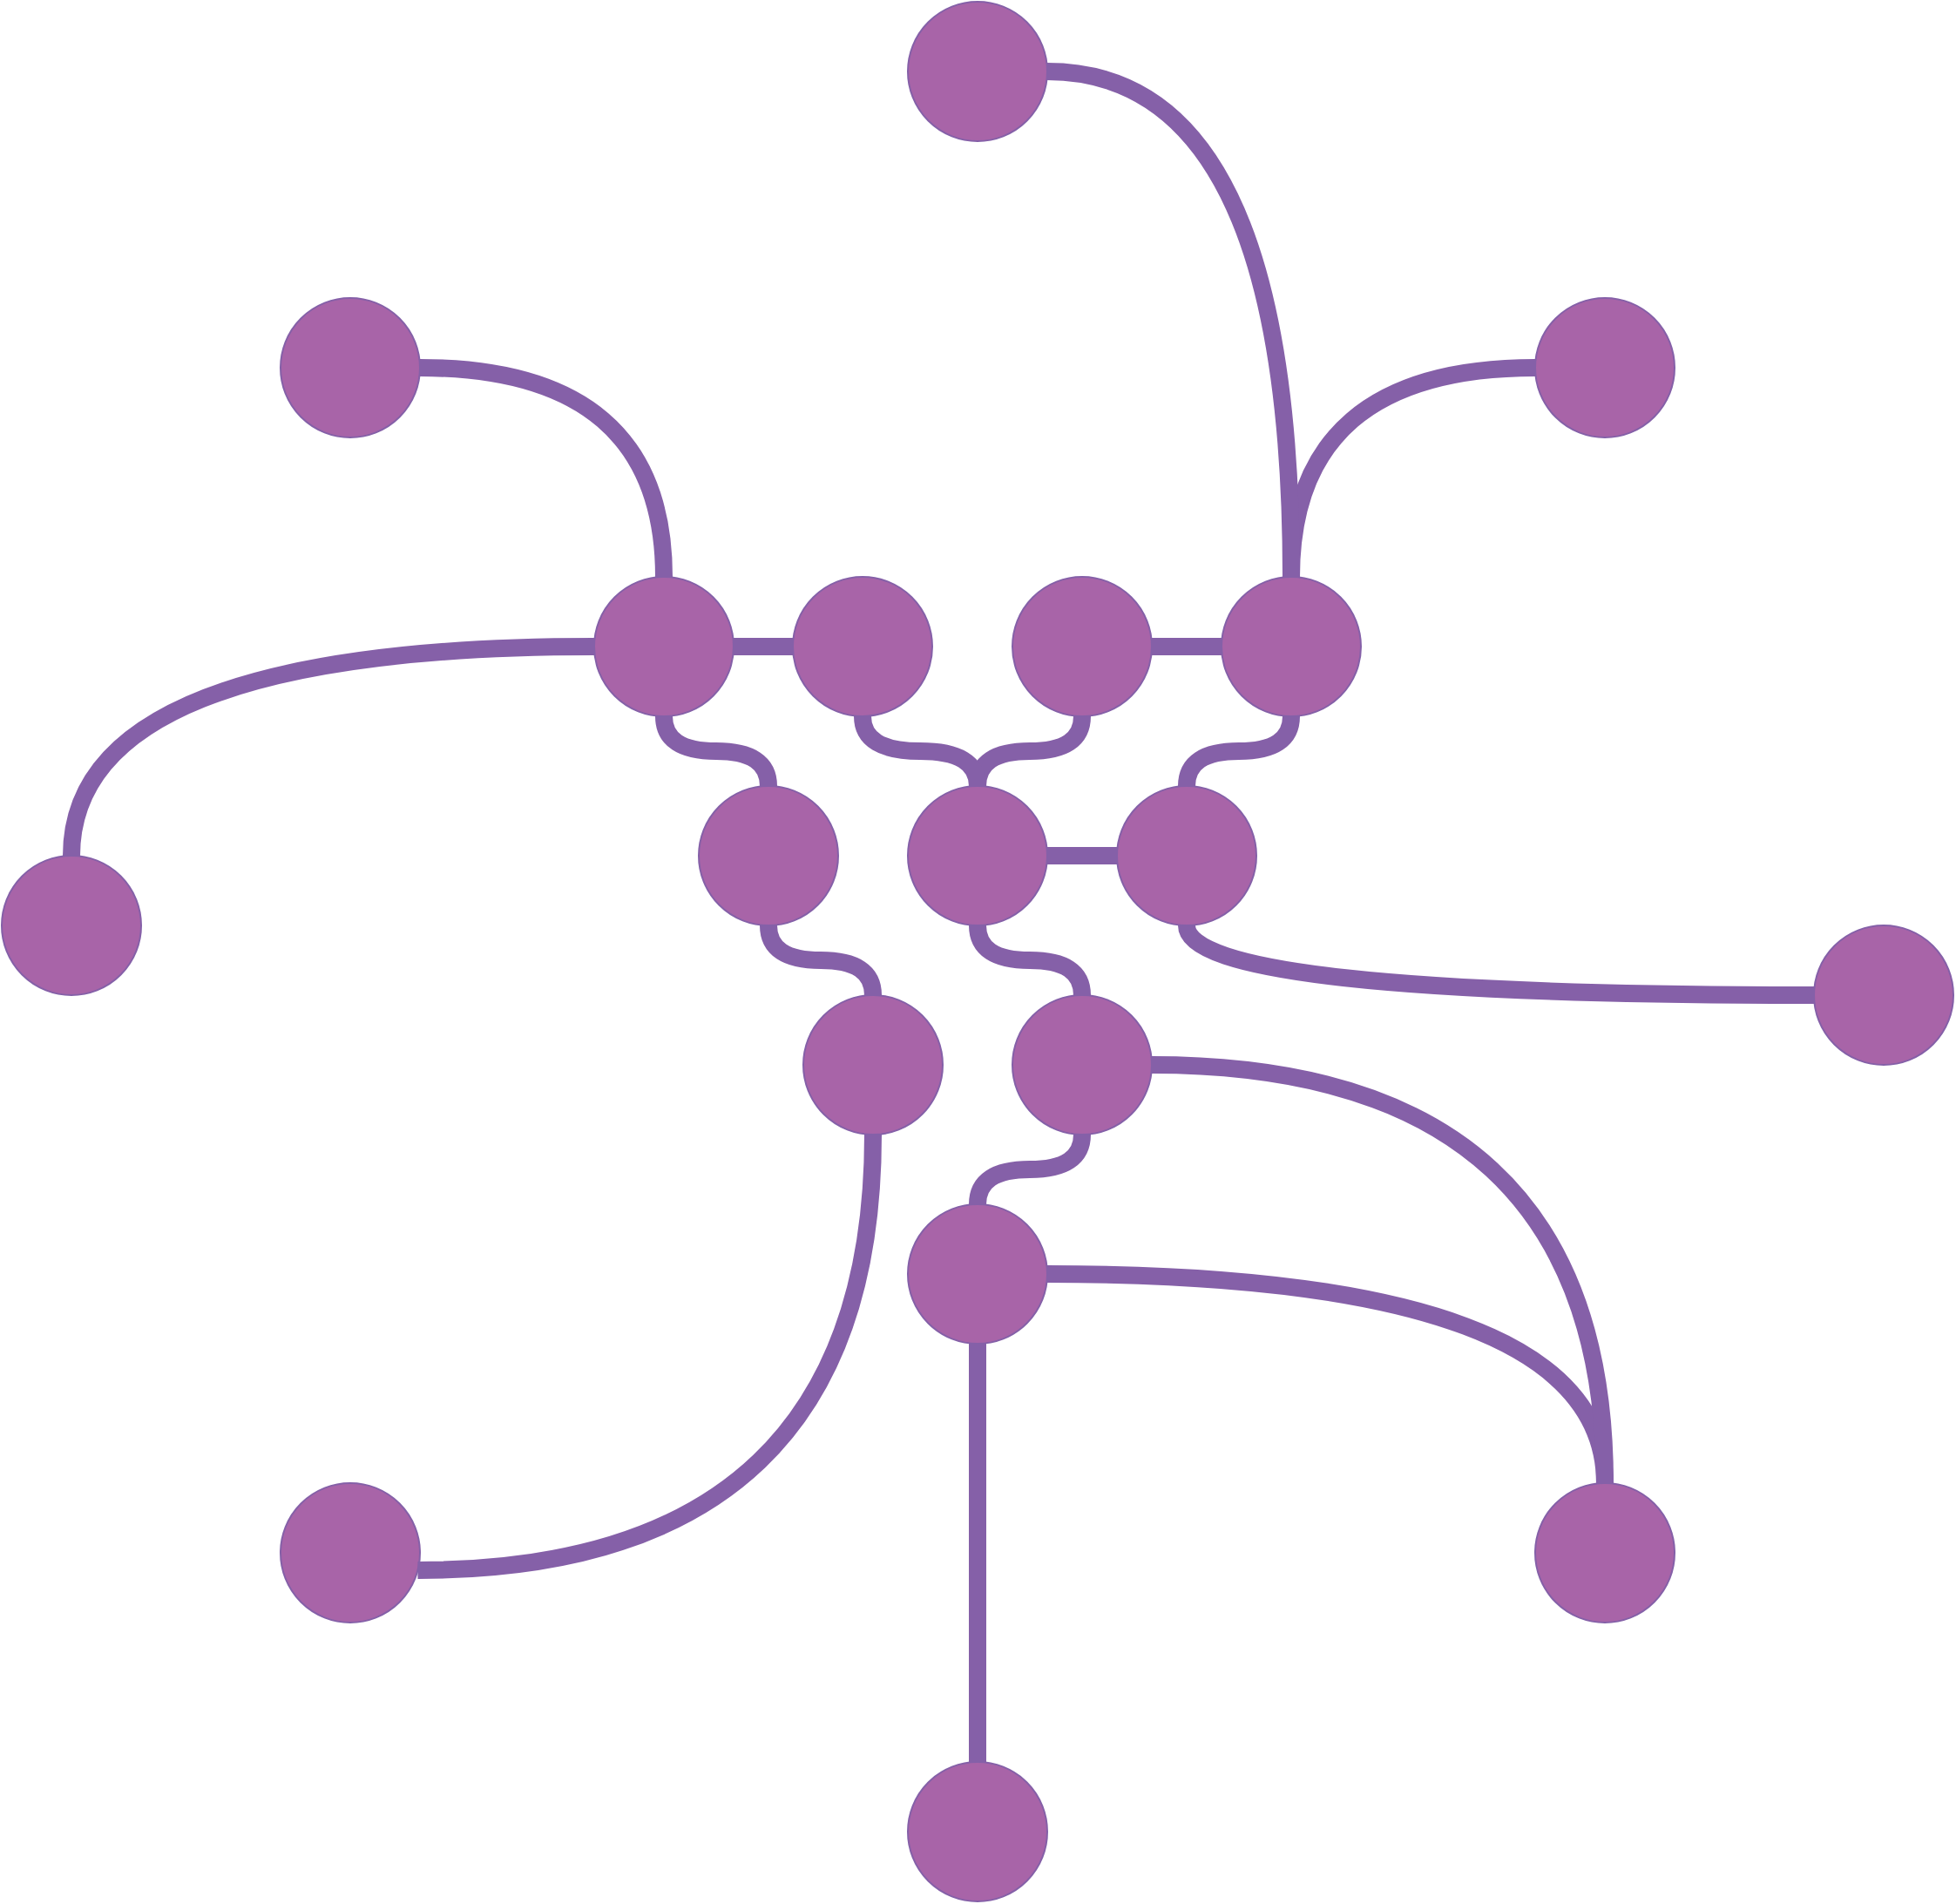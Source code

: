 <mxfile version="19.0.3" type="device"><diagram id="unynzoHRrsK03XkalqmR" name="Pagina-1"><mxGraphModel dx="2302" dy="1189" grid="1" gridSize="10" guides="1" tooltips="1" connect="1" arrows="1" fold="1" page="1" pageScale="1" pageWidth="827" pageHeight="1169" math="0" shadow="0"><root><mxCell id="0"/><mxCell id="1" parent="0"/><mxCell id="Qns6tQ9k8Q2PUxztvWBX-6" value="" style="ellipse;whiteSpace=wrap;html=1;fillColor=#a864a8;strokeColor=#8560a8;" parent="1" vertex="1"><mxGeometry x="220" y="400" width="80" height="80" as="geometry"/></mxCell><mxCell id="Qns6tQ9k8Q2PUxztvWBX-7" value="" style="ellipse;whiteSpace=wrap;html=1;fillColor=#a864a8;strokeColor=#8560a8;" parent="1" vertex="1"><mxGeometry x="334" y="400" width="80" height="80" as="geometry"/></mxCell><mxCell id="Qns6tQ9k8Q2PUxztvWBX-8" value="" style="ellipse;whiteSpace=wrap;html=1;fillColor=#a864a8;strokeColor=#8560a8;" parent="1" vertex="1"><mxGeometry x="460" y="400" width="80" height="80" as="geometry"/></mxCell><mxCell id="Qns6tQ9k8Q2PUxztvWBX-9" value="" style="ellipse;whiteSpace=wrap;html=1;fillColor=#a864a8;strokeColor=#8560a8;" parent="1" vertex="1"><mxGeometry x="580" y="400" width="80" height="80" as="geometry"/></mxCell><mxCell id="Qns6tQ9k8Q2PUxztvWBX-10" value="" style="ellipse;whiteSpace=wrap;html=1;fillColor=#a864a8;strokeColor=#8560a8;" parent="1" vertex="1"><mxGeometry x="280" y="520" width="80" height="80" as="geometry"/></mxCell><mxCell id="Qns6tQ9k8Q2PUxztvWBX-11" value="" style="ellipse;whiteSpace=wrap;html=1;fillColor=#a864a8;strokeColor=#8560a8;" parent="1" vertex="1"><mxGeometry x="400" y="520" width="80" height="80" as="geometry"/></mxCell><mxCell id="Qns6tQ9k8Q2PUxztvWBX-12" value="" style="ellipse;whiteSpace=wrap;html=1;fillColor=#a864a8;strokeColor=#8560a8;" parent="1" vertex="1"><mxGeometry x="520" y="520" width="80" height="80" as="geometry"/></mxCell><mxCell id="Qns6tQ9k8Q2PUxztvWBX-13" value="" style="ellipse;whiteSpace=wrap;html=1;fillColor=#a864a8;strokeColor=#8560a8;" parent="1" vertex="1"><mxGeometry x="340" y="640" width="80" height="80" as="geometry"/></mxCell><mxCell id="Qns6tQ9k8Q2PUxztvWBX-14" value="" style="ellipse;whiteSpace=wrap;html=1;fillColor=#a864a8;strokeColor=#8560a8;" parent="1" vertex="1"><mxGeometry x="460" y="640" width="80" height="80" as="geometry"/></mxCell><mxCell id="Qns6tQ9k8Q2PUxztvWBX-15" value="" style="ellipse;whiteSpace=wrap;html=1;fillColor=#a864a8;strokeColor=#8560a8;" parent="1" vertex="1"><mxGeometry x="400" y="760" width="80" height="80" as="geometry"/></mxCell><mxCell id="Qns6tQ9k8Q2PUxztvWBX-27" value="" style="endArrow=none;html=1;rounded=0;curved=1;edgeStyle=orthogonalEdgeStyle;strokeWidth=10;fillColor=#d5e8d4;strokeColor=#8560a8;" parent="1" source="Qns6tQ9k8Q2PUxztvWBX-9" target="Qns6tQ9k8Q2PUxztvWBX-12" edge="1"><mxGeometry width="50" height="50" relative="1" as="geometry"><mxPoint x="690" y="370" as="sourcePoint"/><mxPoint x="630" y="410" as="targetPoint"/><Array as="points"/></mxGeometry></mxCell><mxCell id="Qns6tQ9k8Q2PUxztvWBX-28" value="" style="endArrow=none;html=1;rounded=0;curved=1;edgeStyle=orthogonalEdgeStyle;strokeWidth=10;fillColor=#d5e8d4;strokeColor=#8560a8;" parent="1" source="Qns6tQ9k8Q2PUxztvWBX-8" target="Qns6tQ9k8Q2PUxztvWBX-11" edge="1"><mxGeometry width="50" height="50" relative="1" as="geometry"><mxPoint x="630" y="490" as="sourcePoint"/><mxPoint x="570" y="530" as="targetPoint"/><Array as="points"/></mxGeometry></mxCell><mxCell id="Qns6tQ9k8Q2PUxztvWBX-29" value="" style="endArrow=none;html=1;rounded=0;curved=1;edgeStyle=orthogonalEdgeStyle;strokeWidth=10;fillColor=#d5e8d4;strokeColor=#8560a8;" parent="1" source="Qns6tQ9k8Q2PUxztvWBX-12" target="Qns6tQ9k8Q2PUxztvWBX-11" edge="1"><mxGeometry width="50" height="50" relative="1" as="geometry"><mxPoint x="510" y="490" as="sourcePoint"/><mxPoint x="450" y="530" as="targetPoint"/><Array as="points"/></mxGeometry></mxCell><mxCell id="Qns6tQ9k8Q2PUxztvWBX-30" value="" style="endArrow=none;html=1;rounded=0;curved=1;edgeStyle=orthogonalEdgeStyle;strokeWidth=10;fillColor=#d5e8d4;strokeColor=#8560a8;" parent="1" source="Qns6tQ9k8Q2PUxztvWBX-14" target="Qns6tQ9k8Q2PUxztvWBX-11" edge="1"><mxGeometry width="50" height="50" relative="1" as="geometry"><mxPoint x="530" y="570" as="sourcePoint"/><mxPoint x="490" y="570" as="targetPoint"/><Array as="points"/></mxGeometry></mxCell><mxCell id="Qns6tQ9k8Q2PUxztvWBX-31" value="" style="endArrow=none;html=1;rounded=0;curved=1;edgeStyle=orthogonalEdgeStyle;strokeWidth=10;fillColor=#d5e8d4;strokeColor=#8560a8;" parent="1" source="Qns6tQ9k8Q2PUxztvWBX-14" target="Qns6tQ9k8Q2PUxztvWBX-15" edge="1"><mxGeometry width="50" height="50" relative="1" as="geometry"><mxPoint x="510" y="650" as="sourcePoint"/><mxPoint x="450" y="610" as="targetPoint"/><Array as="points"/></mxGeometry></mxCell><mxCell id="Qns6tQ9k8Q2PUxztvWBX-32" value="" style="endArrow=none;html=1;rounded=0;curved=1;edgeStyle=orthogonalEdgeStyle;strokeWidth=10;fillColor=#d5e8d4;strokeColor=#8560a8;" parent="1" source="Qns6tQ9k8Q2PUxztvWBX-10" target="Qns6tQ9k8Q2PUxztvWBX-6" edge="1"><mxGeometry width="50" height="50" relative="1" as="geometry"><mxPoint x="510" y="730" as="sourcePoint"/><mxPoint x="450" y="770" as="targetPoint"/><Array as="points"/></mxGeometry></mxCell><mxCell id="Qns6tQ9k8Q2PUxztvWBX-35" value="" style="endArrow=none;html=1;rounded=0;curved=1;edgeStyle=orthogonalEdgeStyle;strokeWidth=10;fillColor=#d5e8d4;strokeColor=#8560a8;" parent="1" source="Qns6tQ9k8Q2PUxztvWBX-7" target="Qns6tQ9k8Q2PUxztvWBX-6" edge="1"><mxGeometry width="50" height="50" relative="1" as="geometry"><mxPoint x="330" y="530" as="sourcePoint"/><mxPoint x="270" y="490" as="targetPoint"/><Array as="points"/></mxGeometry></mxCell><mxCell id="Qns6tQ9k8Q2PUxztvWBX-42" value="" style="endArrow=none;html=1;rounded=0;curved=1;edgeStyle=orthogonalEdgeStyle;strokeWidth=10;fillColor=#d5e8d4;strokeColor=#8560a8;" parent="1" source="Qns6tQ9k8Q2PUxztvWBX-11" target="Qns6tQ9k8Q2PUxztvWBX-7" edge="1"><mxGeometry width="50" height="50" relative="1" as="geometry"><mxPoint x="330" y="530" as="sourcePoint"/><mxPoint x="270" y="490" as="targetPoint"/><Array as="points"/></mxGeometry></mxCell><mxCell id="Qns6tQ9k8Q2PUxztvWBX-43" value="" style="endArrow=none;html=1;rounded=0;curved=1;edgeStyle=orthogonalEdgeStyle;strokeWidth=10;fillColor=#d5e8d4;strokeColor=#8560a8;exitX=0.5;exitY=0;exitDx=0;exitDy=0;entryX=0.5;entryY=1;entryDx=0;entryDy=0;" parent="1" source="Qns6tQ9k8Q2PUxztvWBX-13" target="Qns6tQ9k8Q2PUxztvWBX-10" edge="1"><mxGeometry width="50" height="50" relative="1" as="geometry"><mxPoint x="330" y="530" as="sourcePoint"/><mxPoint x="270" y="490" as="targetPoint"/><Array as="points"/></mxGeometry></mxCell><mxCell id="Qns6tQ9k8Q2PUxztvWBX-45" value="" style="endArrow=none;html=1;rounded=0;curved=1;edgeStyle=orthogonalEdgeStyle;strokeWidth=10;fillColor=#d5e8d4;strokeColor=#8560a8;" parent="1" source="Qns6tQ9k8Q2PUxztvWBX-9" target="Qns6tQ9k8Q2PUxztvWBX-8" edge="1"><mxGeometry width="50" height="50" relative="1" as="geometry"><mxPoint x="344" y="450" as="sourcePoint"/><mxPoint x="310" y="450" as="targetPoint"/><Array as="points"/></mxGeometry></mxCell><mxCell id="jEN-S0RpNbEVIJrt9g0g-2" value="" style="ellipse;whiteSpace=wrap;html=1;fillColor=#a864a8;strokeColor=#8560a8;" vertex="1" parent="1"><mxGeometry x="400" y="70" width="80" height="80" as="geometry"/></mxCell><mxCell id="jEN-S0RpNbEVIJrt9g0g-3" value="" style="ellipse;whiteSpace=wrap;html=1;fillColor=#a864a8;strokeColor=#8560a8;" vertex="1" parent="1"><mxGeometry x="400" y="1080" width="80" height="80" as="geometry"/></mxCell><mxCell id="jEN-S0RpNbEVIJrt9g0g-4" value="" style="ellipse;whiteSpace=wrap;html=1;fillColor=#a864a8;strokeColor=#8560a8;" vertex="1" parent="1"><mxGeometry x="920" y="600" width="80" height="80" as="geometry"/></mxCell><mxCell id="jEN-S0RpNbEVIJrt9g0g-5" value="" style="ellipse;whiteSpace=wrap;html=1;fillColor=#a864a8;strokeColor=#8560a8;" vertex="1" parent="1"><mxGeometry x="-120" y="560" width="80" height="80" as="geometry"/></mxCell><mxCell id="jEN-S0RpNbEVIJrt9g0g-6" value="" style="ellipse;whiteSpace=wrap;html=1;fillColor=#a864a8;strokeColor=#8560a8;" vertex="1" parent="1"><mxGeometry x="40" y="920" width="80" height="80" as="geometry"/></mxCell><mxCell id="jEN-S0RpNbEVIJrt9g0g-7" value="" style="ellipse;whiteSpace=wrap;html=1;fillColor=#a864a8;strokeColor=#8560a8;" vertex="1" parent="1"><mxGeometry x="760" y="920" width="80" height="80" as="geometry"/></mxCell><mxCell id="jEN-S0RpNbEVIJrt9g0g-8" value="" style="ellipse;whiteSpace=wrap;html=1;fillColor=#a864a8;strokeColor=#8560a8;" vertex="1" parent="1"><mxGeometry x="760" y="240" width="80" height="80" as="geometry"/></mxCell><mxCell id="jEN-S0RpNbEVIJrt9g0g-9" value="" style="ellipse;whiteSpace=wrap;html=1;fillColor=#a864a8;strokeColor=#8560a8;" vertex="1" parent="1"><mxGeometry x="40" y="240" width="80" height="80" as="geometry"/></mxCell><mxCell id="jEN-S0RpNbEVIJrt9g0g-11" value="" style="endArrow=none;html=1;rounded=0;curved=1;edgeStyle=orthogonalEdgeStyle;strokeWidth=10;fillColor=#d5e8d4;strokeColor=#8560a8;" edge="1" parent="1" source="jEN-S0RpNbEVIJrt9g0g-7" target="Qns6tQ9k8Q2PUxztvWBX-15"><mxGeometry width="50" height="50" relative="1" as="geometry"><mxPoint x="510" y="730" as="sourcePoint"/><mxPoint x="450" y="770" as="targetPoint"/><Array as="points"><mxPoint x="800" y="800"/></Array></mxGeometry></mxCell><mxCell id="jEN-S0RpNbEVIJrt9g0g-12" value="" style="endArrow=none;html=1;rounded=0;curved=1;edgeStyle=orthogonalEdgeStyle;strokeWidth=10;fillColor=#d5e8d4;strokeColor=#8560a8;" edge="1" parent="1" source="jEN-S0RpNbEVIJrt9g0g-3" target="Qns6tQ9k8Q2PUxztvWBX-15"><mxGeometry width="50" height="50" relative="1" as="geometry"><mxPoint x="810" y="930" as="sourcePoint"/><mxPoint x="490" y="810.0" as="targetPoint"/><Array as="points"><mxPoint x="440" y="960"/><mxPoint x="440" y="960"/></Array></mxGeometry></mxCell><mxCell id="jEN-S0RpNbEVIJrt9g0g-13" value="" style="endArrow=none;html=1;rounded=0;curved=1;edgeStyle=orthogonalEdgeStyle;strokeWidth=10;fillColor=#d5e8d4;strokeColor=#8560a8;" edge="1" parent="1" source="jEN-S0RpNbEVIJrt9g0g-7" target="Qns6tQ9k8Q2PUxztvWBX-14"><mxGeometry width="50" height="50" relative="1" as="geometry"><mxPoint x="810" y="930" as="sourcePoint"/><mxPoint x="490" y="810.0" as="targetPoint"/><Array as="points"><mxPoint x="800" y="680"/></Array></mxGeometry></mxCell><mxCell id="jEN-S0RpNbEVIJrt9g0g-14" value="" style="endArrow=none;html=1;rounded=0;curved=1;edgeStyle=orthogonalEdgeStyle;strokeWidth=10;fillColor=#d5e8d4;strokeColor=#8560a8;" edge="1" parent="1" source="jEN-S0RpNbEVIJrt9g0g-4" target="Qns6tQ9k8Q2PUxztvWBX-12"><mxGeometry width="50" height="50" relative="1" as="geometry"><mxPoint x="820" y="940" as="sourcePoint"/><mxPoint x="550" y="690.0" as="targetPoint"/><Array as="points"><mxPoint x="560" y="640"/></Array></mxGeometry></mxCell><mxCell id="jEN-S0RpNbEVIJrt9g0g-15" value="" style="endArrow=none;html=1;rounded=0;curved=1;edgeStyle=orthogonalEdgeStyle;strokeWidth=10;fillColor=#d5e8d4;strokeColor=#8560a8;" edge="1" parent="1" source="jEN-S0RpNbEVIJrt9g0g-8" target="Qns6tQ9k8Q2PUxztvWBX-9"><mxGeometry width="50" height="50" relative="1" as="geometry"><mxPoint x="930" y="650.0" as="sourcePoint"/><mxPoint x="570" y="610" as="targetPoint"/><Array as="points"><mxPoint x="620" y="280"/></Array></mxGeometry></mxCell><mxCell id="jEN-S0RpNbEVIJrt9g0g-17" value="" style="endArrow=none;html=1;rounded=0;curved=1;edgeStyle=orthogonalEdgeStyle;strokeWidth=10;fillColor=#d5e8d4;strokeColor=#8560a8;" edge="1" parent="1" source="Qns6tQ9k8Q2PUxztvWBX-9" target="jEN-S0RpNbEVIJrt9g0g-2"><mxGeometry width="50" height="50" relative="1" as="geometry"><mxPoint x="770" y="290.0" as="sourcePoint"/><mxPoint x="630" y="410" as="targetPoint"/><Array as="points"><mxPoint x="620" y="110"/></Array></mxGeometry></mxCell><mxCell id="jEN-S0RpNbEVIJrt9g0g-18" value="" style="endArrow=none;html=1;rounded=0;curved=1;edgeStyle=orthogonalEdgeStyle;strokeWidth=10;fillColor=#d5e8d4;strokeColor=#8560a8;" edge="1" parent="1" source="Qns6tQ9k8Q2PUxztvWBX-6" target="jEN-S0RpNbEVIJrt9g0g-9"><mxGeometry width="50" height="50" relative="1" as="geometry"><mxPoint x="630" y="410" as="sourcePoint"/><mxPoint x="490" y="120" as="targetPoint"/><Array as="points"><mxPoint x="260" y="280"/></Array></mxGeometry></mxCell><mxCell id="jEN-S0RpNbEVIJrt9g0g-19" value="" style="endArrow=none;html=1;rounded=0;curved=1;edgeStyle=orthogonalEdgeStyle;strokeWidth=10;fillColor=#d5e8d4;strokeColor=#8560a8;" edge="1" parent="1" source="Qns6tQ9k8Q2PUxztvWBX-6" target="jEN-S0RpNbEVIJrt9g0g-5"><mxGeometry width="50" height="50" relative="1" as="geometry"><mxPoint x="270" y="410" as="sourcePoint"/><mxPoint x="130" y="290" as="targetPoint"/><Array as="points"><mxPoint x="-80" y="440"/></Array></mxGeometry></mxCell><mxCell id="jEN-S0RpNbEVIJrt9g0g-20" value="" style="endArrow=none;html=1;rounded=0;curved=1;edgeStyle=orthogonalEdgeStyle;strokeWidth=10;fillColor=#d5e8d4;strokeColor=#8560a8;" edge="1" parent="1" source="jEN-S0RpNbEVIJrt9g0g-6" target="Qns6tQ9k8Q2PUxztvWBX-13"><mxGeometry width="50" height="50" relative="1" as="geometry"><mxPoint x="450" y="1090" as="sourcePoint"/><mxPoint x="450" y="850" as="targetPoint"/><Array as="points"><mxPoint x="380" y="970"/></Array></mxGeometry></mxCell></root></mxGraphModel></diagram></mxfile>
